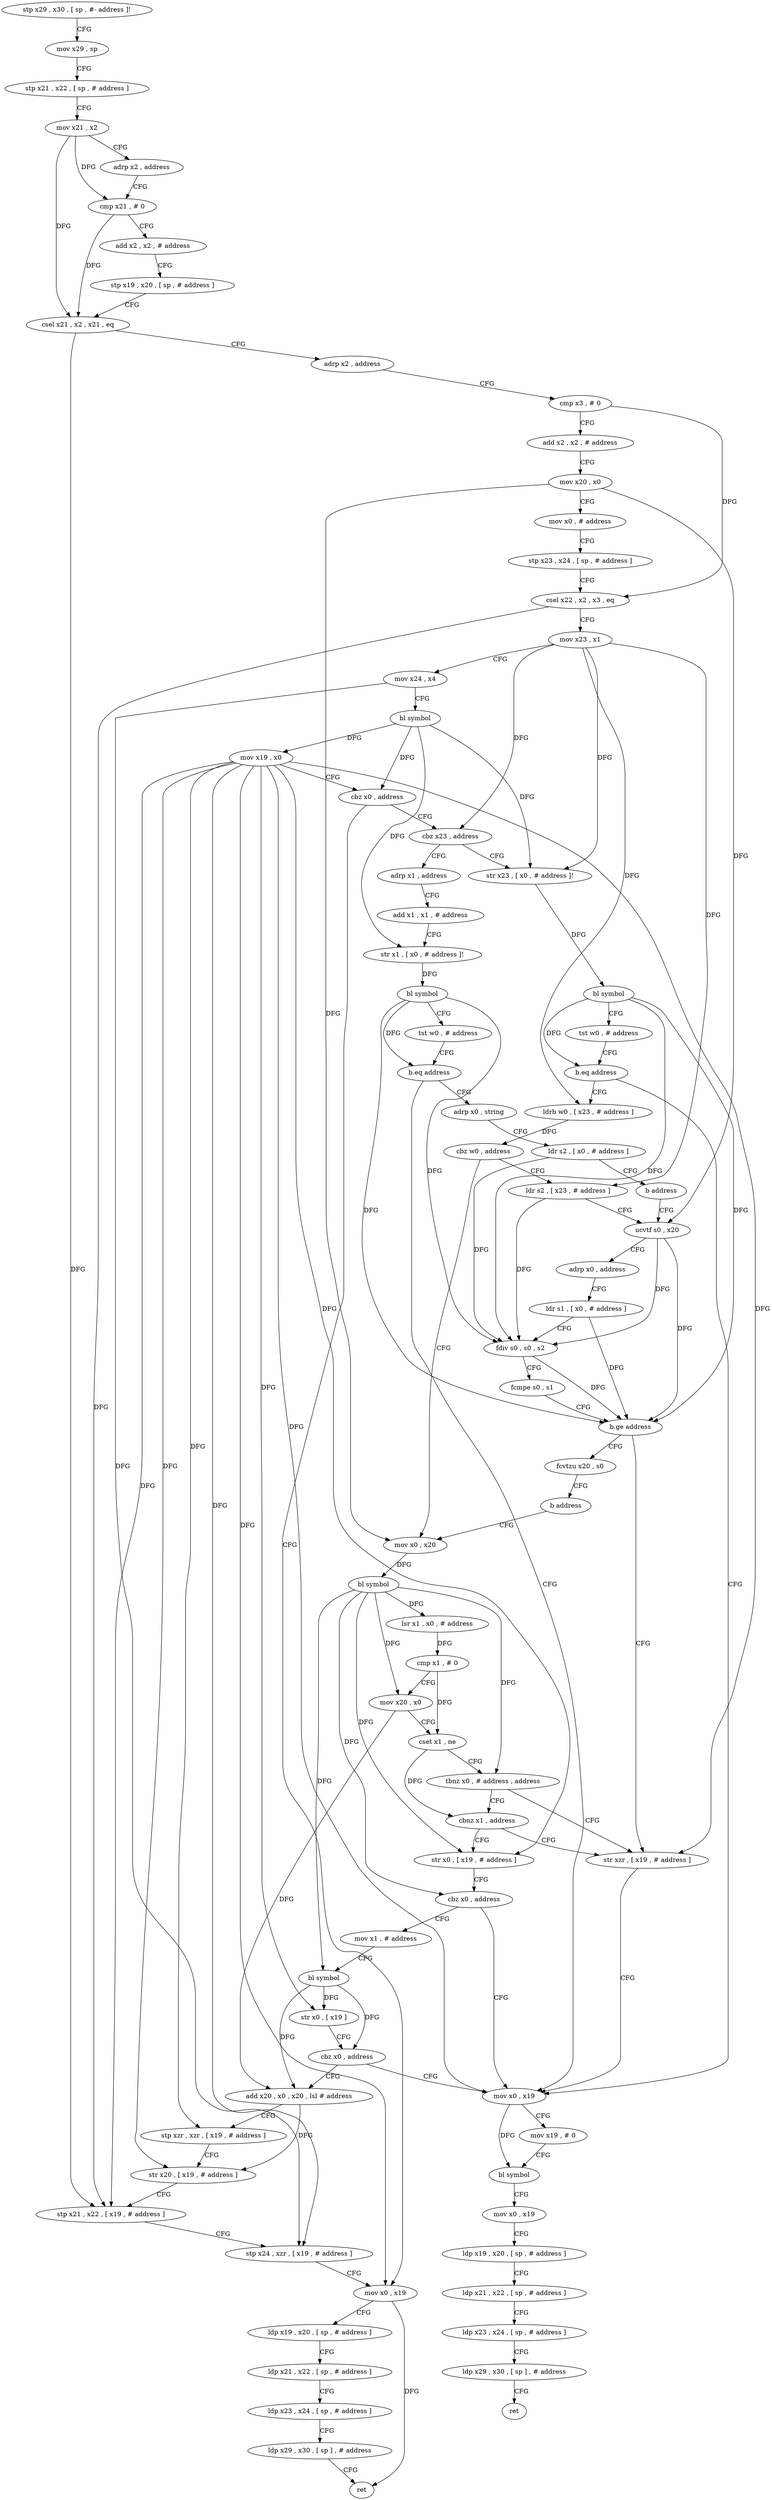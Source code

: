 digraph "func" {
"4284400" [label = "stp x29 , x30 , [ sp , #- address ]!" ]
"4284404" [label = "mov x29 , sp" ]
"4284408" [label = "stp x21 , x22 , [ sp , # address ]" ]
"4284412" [label = "mov x21 , x2" ]
"4284416" [label = "adrp x2 , address" ]
"4284420" [label = "cmp x21 , # 0" ]
"4284424" [label = "add x2 , x2 , # address" ]
"4284428" [label = "stp x19 , x20 , [ sp , # address ]" ]
"4284432" [label = "csel x21 , x2 , x21 , eq" ]
"4284436" [label = "adrp x2 , address" ]
"4284440" [label = "cmp x3 , # 0" ]
"4284444" [label = "add x2 , x2 , # address" ]
"4284448" [label = "mov x20 , x0" ]
"4284452" [label = "mov x0 , # address" ]
"4284456" [label = "stp x23 , x24 , [ sp , # address ]" ]
"4284460" [label = "csel x22 , x2 , x3 , eq" ]
"4284464" [label = "mov x23 , x1" ]
"4284468" [label = "mov x24 , x4" ]
"4284472" [label = "bl symbol" ]
"4284476" [label = "mov x19 , x0" ]
"4284480" [label = "cbz x0 , address" ]
"4284588" [label = "mov x0 , x19" ]
"4284484" [label = "cbz x23 , address" ]
"4284592" [label = "ldp x19 , x20 , [ sp , # address ]" ]
"4284596" [label = "ldp x21 , x22 , [ sp , # address ]" ]
"4284600" [label = "ldp x23 , x24 , [ sp , # address ]" ]
"4284604" [label = "ldp x29 , x30 , [ sp ] , # address" ]
"4284608" [label = "ret" ]
"4284696" [label = "adrp x1 , address" ]
"4284488" [label = "str x23 , [ x0 , # address ]!" ]
"4284700" [label = "add x1 , x1 , # address" ]
"4284704" [label = "str x1 , [ x0 , # address ]!" ]
"4284708" [label = "bl symbol" ]
"4284712" [label = "tst w0 , # address" ]
"4284716" [label = "b.eq address" ]
"4284660" [label = "mov x0 , x19" ]
"4284720" [label = "adrp x0 , string" ]
"4284492" [label = "bl symbol" ]
"4284496" [label = "tst w0 , # address" ]
"4284500" [label = "b.eq address" ]
"4284504" [label = "ldrb w0 , [ x23 , # address ]" ]
"4284664" [label = "mov x19 , # 0" ]
"4284668" [label = "bl symbol" ]
"4284672" [label = "mov x0 , x19" ]
"4284676" [label = "ldp x19 , x20 , [ sp , # address ]" ]
"4284680" [label = "ldp x21 , x22 , [ sp , # address ]" ]
"4284684" [label = "ldp x23 , x24 , [ sp , # address ]" ]
"4284688" [label = "ldp x29 , x30 , [ sp ] , # address" ]
"4284692" [label = "ret" ]
"4284724" [label = "ldr s2 , [ x0 , # address ]" ]
"4284728" [label = "b address" ]
"4284620" [label = "ucvtf s0 , x20" ]
"4284508" [label = "cbz w0 , address" ]
"4284616" [label = "ldr s2 , [ x23 , # address ]" ]
"4284512" [label = "mov x0 , x20" ]
"4284624" [label = "adrp x0 , address" ]
"4284628" [label = "ldr s1 , [ x0 , # address ]" ]
"4284632" [label = "fdiv s0 , s0 , s2" ]
"4284636" [label = "fcmpe s0 , s1" ]
"4284640" [label = "b.ge address" ]
"4284656" [label = "str xzr , [ x19 , # address ]" ]
"4284644" [label = "fcvtzu x20 , s0" ]
"4284516" [label = "bl symbol" ]
"4284520" [label = "lsr x1 , x0 , # address" ]
"4284524" [label = "cmp x1 , # 0" ]
"4284528" [label = "mov x20 , x0" ]
"4284532" [label = "cset x1 , ne" ]
"4284536" [label = "tbnz x0 , # address , address" ]
"4284540" [label = "cbnz x1 , address" ]
"4284648" [label = "b address" ]
"4284544" [label = "str x0 , [ x19 , # address ]" ]
"4284548" [label = "cbz x0 , address" ]
"4284552" [label = "mov x1 , # address" ]
"4284556" [label = "bl symbol" ]
"4284560" [label = "str x0 , [ x19 ]" ]
"4284564" [label = "cbz x0 , address" ]
"4284568" [label = "add x20 , x0 , x20 , lsl # address" ]
"4284572" [label = "stp xzr , xzr , [ x19 , # address ]" ]
"4284576" [label = "str x20 , [ x19 , # address ]" ]
"4284580" [label = "stp x21 , x22 , [ x19 , # address ]" ]
"4284584" [label = "stp x24 , xzr , [ x19 , # address ]" ]
"4284400" -> "4284404" [ label = "CFG" ]
"4284404" -> "4284408" [ label = "CFG" ]
"4284408" -> "4284412" [ label = "CFG" ]
"4284412" -> "4284416" [ label = "CFG" ]
"4284412" -> "4284420" [ label = "DFG" ]
"4284412" -> "4284432" [ label = "DFG" ]
"4284416" -> "4284420" [ label = "CFG" ]
"4284420" -> "4284424" [ label = "CFG" ]
"4284420" -> "4284432" [ label = "DFG" ]
"4284424" -> "4284428" [ label = "CFG" ]
"4284428" -> "4284432" [ label = "CFG" ]
"4284432" -> "4284436" [ label = "CFG" ]
"4284432" -> "4284580" [ label = "DFG" ]
"4284436" -> "4284440" [ label = "CFG" ]
"4284440" -> "4284444" [ label = "CFG" ]
"4284440" -> "4284460" [ label = "DFG" ]
"4284444" -> "4284448" [ label = "CFG" ]
"4284448" -> "4284452" [ label = "CFG" ]
"4284448" -> "4284620" [ label = "DFG" ]
"4284448" -> "4284512" [ label = "DFG" ]
"4284452" -> "4284456" [ label = "CFG" ]
"4284456" -> "4284460" [ label = "CFG" ]
"4284460" -> "4284464" [ label = "CFG" ]
"4284460" -> "4284580" [ label = "DFG" ]
"4284464" -> "4284468" [ label = "CFG" ]
"4284464" -> "4284484" [ label = "DFG" ]
"4284464" -> "4284488" [ label = "DFG" ]
"4284464" -> "4284504" [ label = "DFG" ]
"4284464" -> "4284616" [ label = "DFG" ]
"4284468" -> "4284472" [ label = "CFG" ]
"4284468" -> "4284584" [ label = "DFG" ]
"4284472" -> "4284476" [ label = "DFG" ]
"4284472" -> "4284480" [ label = "DFG" ]
"4284472" -> "4284704" [ label = "DFG" ]
"4284472" -> "4284488" [ label = "DFG" ]
"4284476" -> "4284480" [ label = "CFG" ]
"4284476" -> "4284588" [ label = "DFG" ]
"4284476" -> "4284660" [ label = "DFG" ]
"4284476" -> "4284656" [ label = "DFG" ]
"4284476" -> "4284544" [ label = "DFG" ]
"4284476" -> "4284560" [ label = "DFG" ]
"4284476" -> "4284572" [ label = "DFG" ]
"4284476" -> "4284576" [ label = "DFG" ]
"4284476" -> "4284580" [ label = "DFG" ]
"4284476" -> "4284584" [ label = "DFG" ]
"4284480" -> "4284588" [ label = "CFG" ]
"4284480" -> "4284484" [ label = "CFG" ]
"4284588" -> "4284592" [ label = "CFG" ]
"4284588" -> "4284608" [ label = "DFG" ]
"4284484" -> "4284696" [ label = "CFG" ]
"4284484" -> "4284488" [ label = "CFG" ]
"4284592" -> "4284596" [ label = "CFG" ]
"4284596" -> "4284600" [ label = "CFG" ]
"4284600" -> "4284604" [ label = "CFG" ]
"4284604" -> "4284608" [ label = "CFG" ]
"4284696" -> "4284700" [ label = "CFG" ]
"4284488" -> "4284492" [ label = "DFG" ]
"4284700" -> "4284704" [ label = "CFG" ]
"4284704" -> "4284708" [ label = "DFG" ]
"4284708" -> "4284712" [ label = "CFG" ]
"4284708" -> "4284716" [ label = "DFG" ]
"4284708" -> "4284632" [ label = "DFG" ]
"4284708" -> "4284640" [ label = "DFG" ]
"4284712" -> "4284716" [ label = "CFG" ]
"4284716" -> "4284660" [ label = "CFG" ]
"4284716" -> "4284720" [ label = "CFG" ]
"4284660" -> "4284664" [ label = "CFG" ]
"4284660" -> "4284668" [ label = "DFG" ]
"4284720" -> "4284724" [ label = "CFG" ]
"4284492" -> "4284496" [ label = "CFG" ]
"4284492" -> "4284500" [ label = "DFG" ]
"4284492" -> "4284632" [ label = "DFG" ]
"4284492" -> "4284640" [ label = "DFG" ]
"4284496" -> "4284500" [ label = "CFG" ]
"4284500" -> "4284660" [ label = "CFG" ]
"4284500" -> "4284504" [ label = "CFG" ]
"4284504" -> "4284508" [ label = "DFG" ]
"4284664" -> "4284668" [ label = "CFG" ]
"4284668" -> "4284672" [ label = "CFG" ]
"4284672" -> "4284676" [ label = "CFG" ]
"4284676" -> "4284680" [ label = "CFG" ]
"4284680" -> "4284684" [ label = "CFG" ]
"4284684" -> "4284688" [ label = "CFG" ]
"4284688" -> "4284692" [ label = "CFG" ]
"4284724" -> "4284728" [ label = "CFG" ]
"4284724" -> "4284632" [ label = "DFG" ]
"4284728" -> "4284620" [ label = "CFG" ]
"4284620" -> "4284624" [ label = "CFG" ]
"4284620" -> "4284632" [ label = "DFG" ]
"4284620" -> "4284640" [ label = "DFG" ]
"4284508" -> "4284616" [ label = "CFG" ]
"4284508" -> "4284512" [ label = "CFG" ]
"4284616" -> "4284620" [ label = "CFG" ]
"4284616" -> "4284632" [ label = "DFG" ]
"4284512" -> "4284516" [ label = "DFG" ]
"4284624" -> "4284628" [ label = "CFG" ]
"4284628" -> "4284632" [ label = "CFG" ]
"4284628" -> "4284640" [ label = "DFG" ]
"4284632" -> "4284636" [ label = "CFG" ]
"4284632" -> "4284640" [ label = "DFG" ]
"4284636" -> "4284640" [ label = "CFG" ]
"4284640" -> "4284656" [ label = "CFG" ]
"4284640" -> "4284644" [ label = "CFG" ]
"4284656" -> "4284660" [ label = "CFG" ]
"4284644" -> "4284648" [ label = "CFG" ]
"4284516" -> "4284520" [ label = "DFG" ]
"4284516" -> "4284528" [ label = "DFG" ]
"4284516" -> "4284536" [ label = "DFG" ]
"4284516" -> "4284544" [ label = "DFG" ]
"4284516" -> "4284548" [ label = "DFG" ]
"4284516" -> "4284556" [ label = "DFG" ]
"4284520" -> "4284524" [ label = "DFG" ]
"4284524" -> "4284528" [ label = "CFG" ]
"4284524" -> "4284532" [ label = "DFG" ]
"4284528" -> "4284532" [ label = "CFG" ]
"4284528" -> "4284568" [ label = "DFG" ]
"4284532" -> "4284536" [ label = "CFG" ]
"4284532" -> "4284540" [ label = "DFG" ]
"4284536" -> "4284656" [ label = "CFG" ]
"4284536" -> "4284540" [ label = "CFG" ]
"4284540" -> "4284656" [ label = "CFG" ]
"4284540" -> "4284544" [ label = "CFG" ]
"4284648" -> "4284512" [ label = "CFG" ]
"4284544" -> "4284548" [ label = "CFG" ]
"4284548" -> "4284660" [ label = "CFG" ]
"4284548" -> "4284552" [ label = "CFG" ]
"4284552" -> "4284556" [ label = "CFG" ]
"4284556" -> "4284560" [ label = "DFG" ]
"4284556" -> "4284564" [ label = "DFG" ]
"4284556" -> "4284568" [ label = "DFG" ]
"4284560" -> "4284564" [ label = "CFG" ]
"4284564" -> "4284660" [ label = "CFG" ]
"4284564" -> "4284568" [ label = "CFG" ]
"4284568" -> "4284572" [ label = "CFG" ]
"4284568" -> "4284576" [ label = "DFG" ]
"4284572" -> "4284576" [ label = "CFG" ]
"4284576" -> "4284580" [ label = "CFG" ]
"4284580" -> "4284584" [ label = "CFG" ]
"4284584" -> "4284588" [ label = "CFG" ]
}
